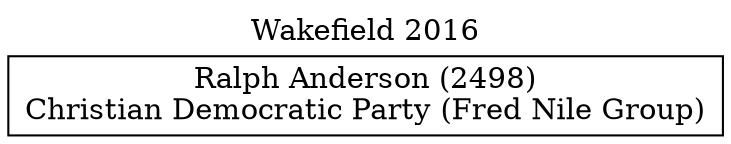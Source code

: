 // House preference flow
digraph "Ralph Anderson (2498)_Wakefield_2016" {
	graph [label="Wakefield 2016" labelloc=t mclimit=10]
	node [shape=box]
	"Ralph Anderson (2498)" [label="Ralph Anderson (2498)
Christian Democratic Party (Fred Nile Group)"]
}
